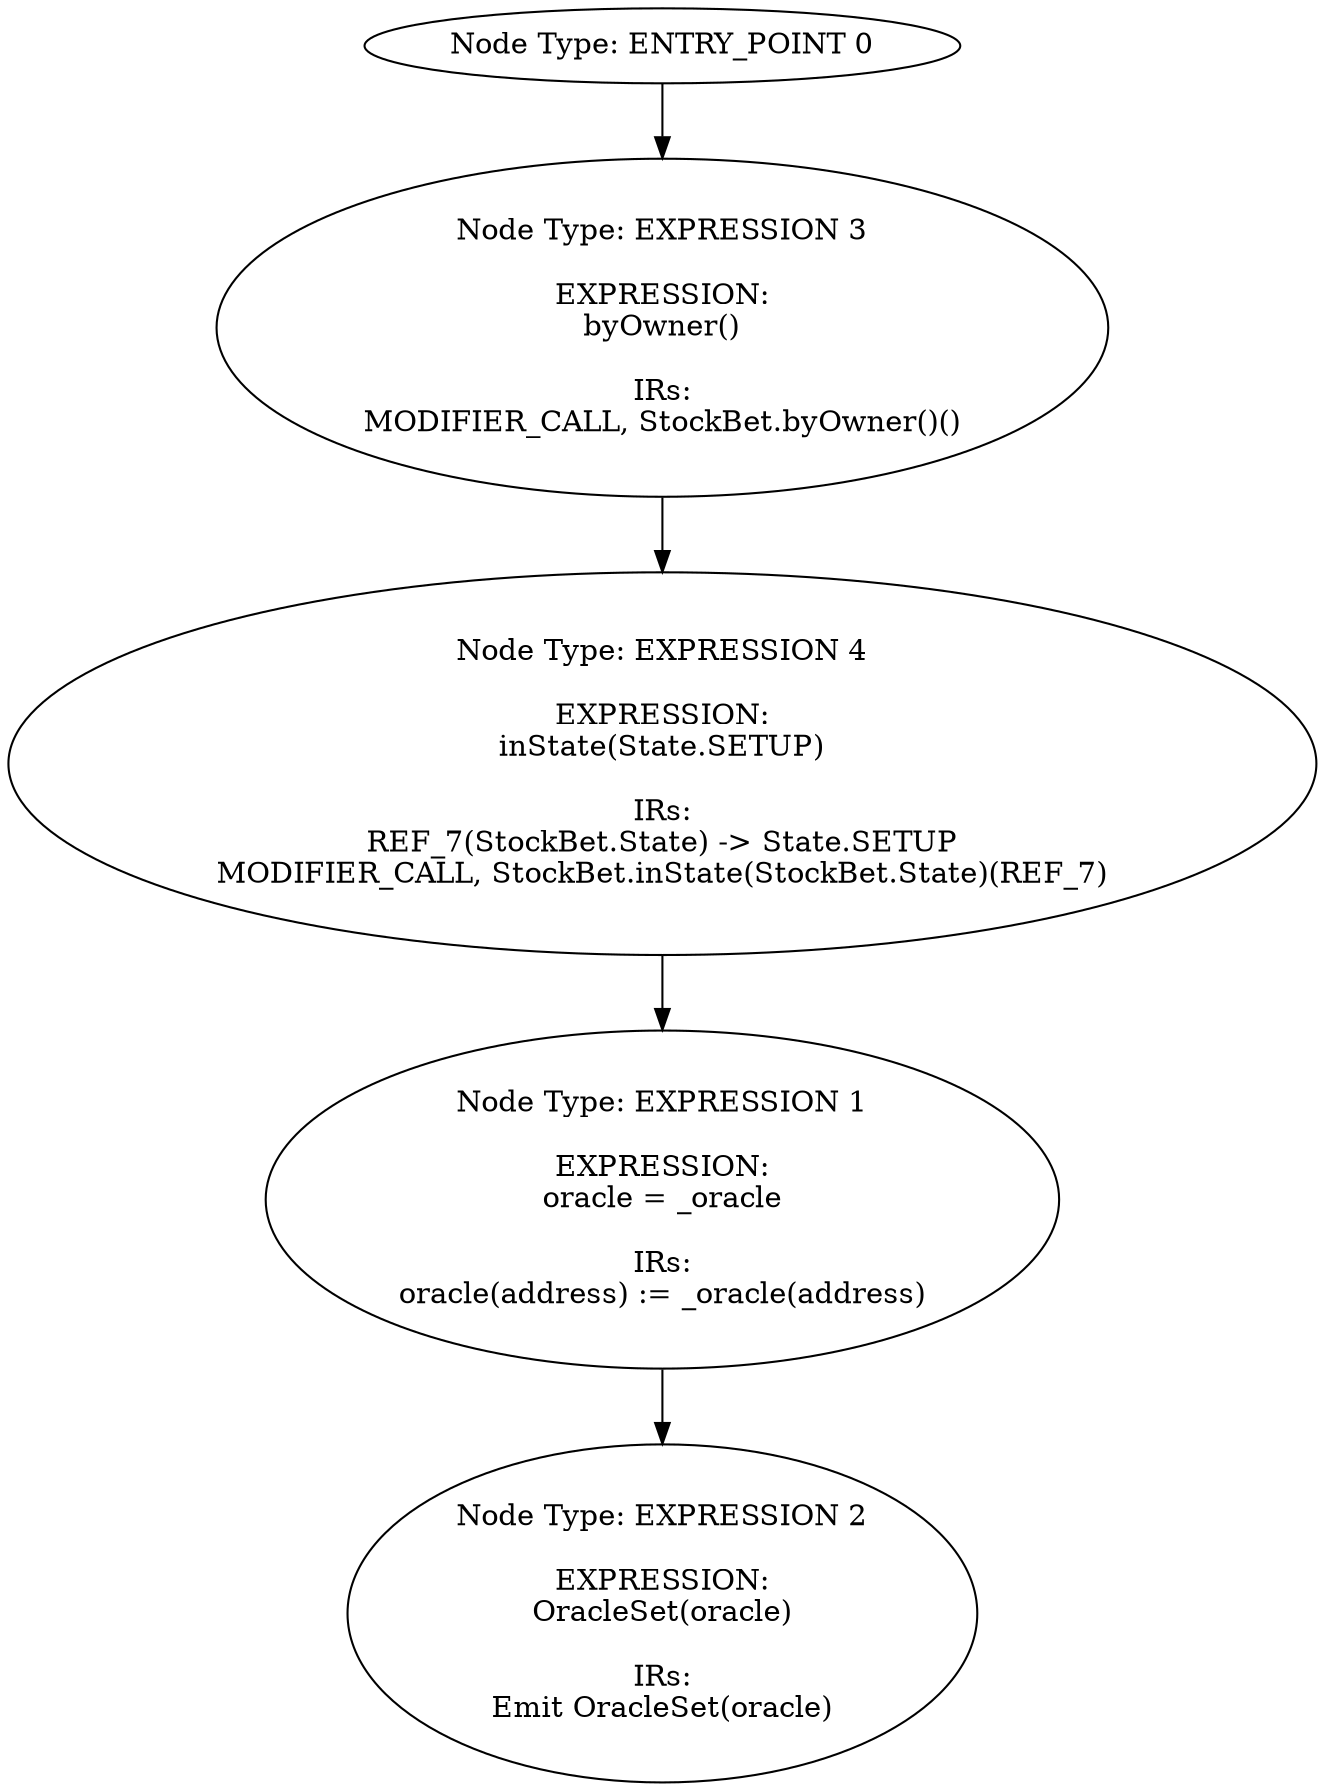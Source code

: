 digraph{
0[label="Node Type: ENTRY_POINT 0
"];
0->3;
1[label="Node Type: EXPRESSION 1

EXPRESSION:
oracle = _oracle

IRs:
oracle(address) := _oracle(address)"];
1->2;
2[label="Node Type: EXPRESSION 2

EXPRESSION:
OracleSet(oracle)

IRs:
Emit OracleSet(oracle)"];
3[label="Node Type: EXPRESSION 3

EXPRESSION:
byOwner()

IRs:
MODIFIER_CALL, StockBet.byOwner()()"];
3->4;
4[label="Node Type: EXPRESSION 4

EXPRESSION:
inState(State.SETUP)

IRs:
REF_7(StockBet.State) -> State.SETUP
MODIFIER_CALL, StockBet.inState(StockBet.State)(REF_7)"];
4->1;
}
